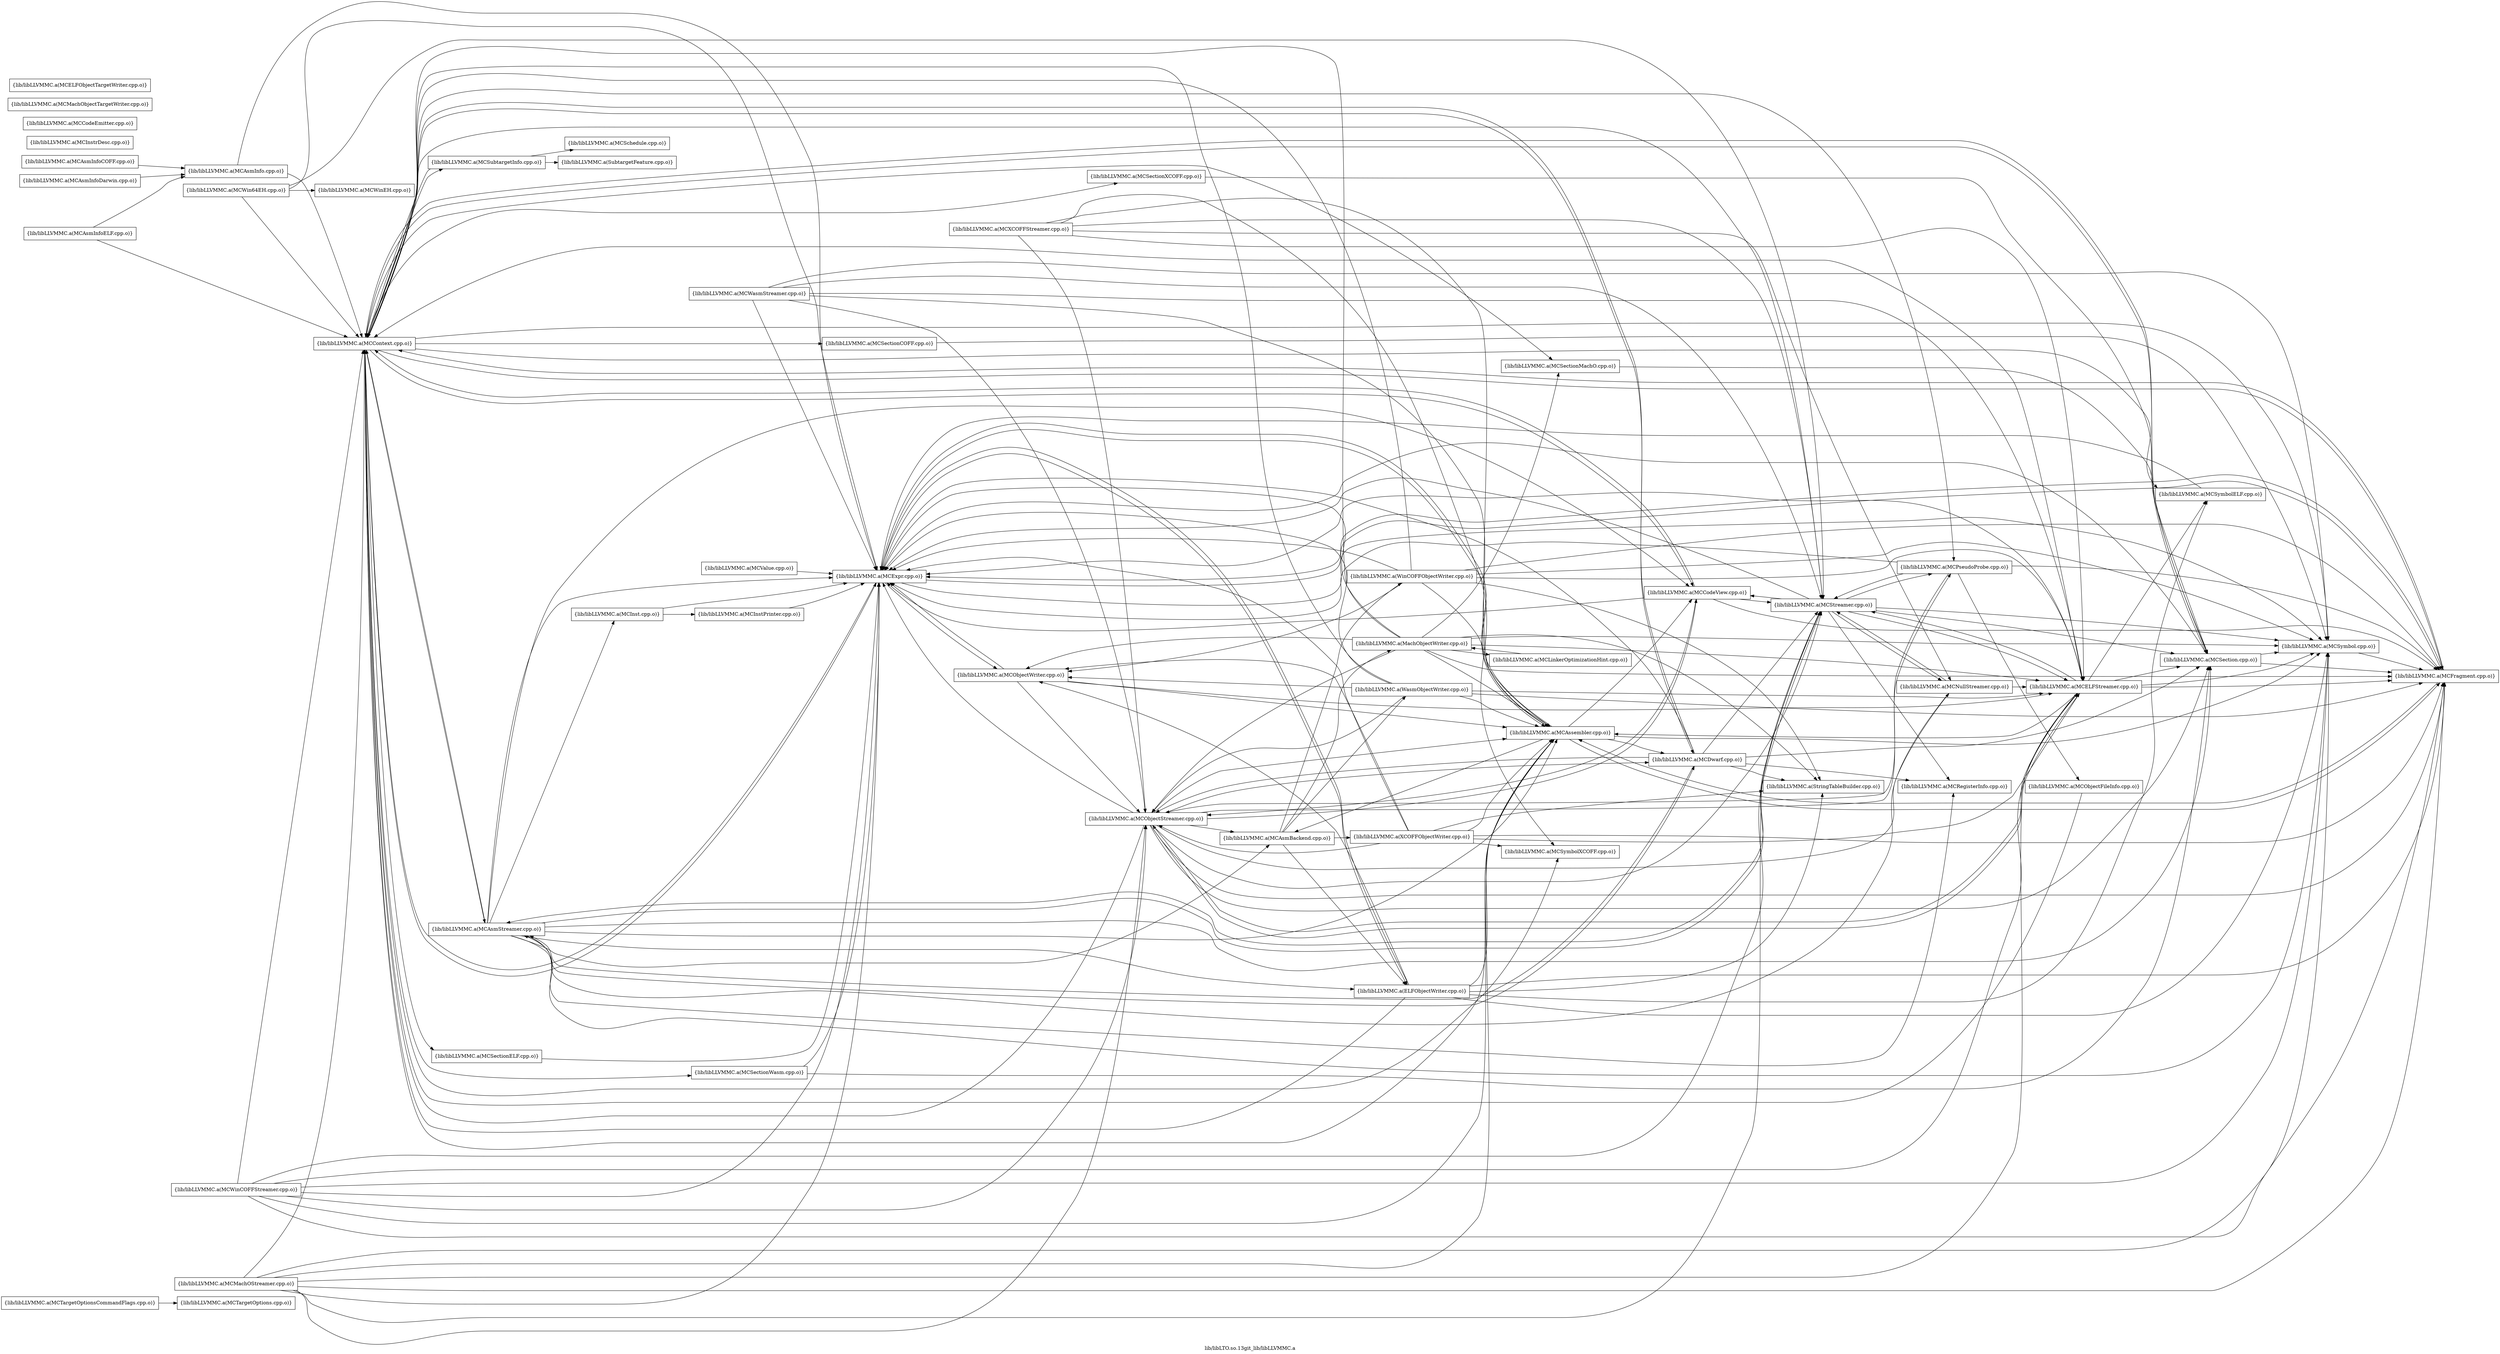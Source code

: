 digraph "lib/libLTO.so.13git_lib/libLLVMMC.a" {
	label="lib/libLTO.so.13git_lib/libLLVMMC.a";
	rankdir=LR;

	Node0x55881013ff88 [shape=record,shape=box,group=0,label="{lib/libLLVMMC.a(MCTargetOptions.cpp.o)}"];
	Node0x55881015cc78 [shape=record,shape=box,group=0,label="{lib/libLLVMMC.a(MCContext.cpp.o)}"];
	Node0x55881015cc78 -> Node0x5588101605a8;
	Node0x55881015cc78 -> Node0x55881015c818;
	Node0x55881015cc78 -> Node0x55881015d858;
	Node0x55881015cc78 -> Node0x55881015a248;
	Node0x55881015cc78 -> Node0x558810142058;
	Node0x55881015cc78 -> Node0x558810147648;
	Node0x55881015cc78 -> Node0x558810159d98;
	Node0x55881015cc78 -> Node0x55881015ba08;
	Node0x55881015cc78 -> Node0x55881015b2d8;
	Node0x55881015cc78 -> Node0x55881015b0f8;
	Node0x55881015cc78 -> Node0x558810152fe8;
	Node0x55881015cc78 -> Node0x558810152a48;
	Node0x55881015cc78 -> Node0x558810153fd8;
	Node0x55881015cc78 -> Node0x5588101538f8;
	Node0x55881015cc78 -> Node0x5588101404d8;
	Node0x55881015cc78 -> Node0x55881013f7b8;
	Node0x55881015a248 [shape=record,shape=box,group=0,label="{lib/libLLVMMC.a(MCExpr.cpp.o)}"];
	Node0x55881015a248 -> Node0x55881014ecb8;
	Node0x55881015a248 -> Node0x558810160828;
	Node0x55881015a248 -> Node0x55881015cc78;
	Node0x55881015a248 -> Node0x558810142058;
	Node0x55881015a248 -> Node0x5588101468d8;
	Node0x55881015a248 -> Node0x5588101538f8;
	Node0x558810153fd8 [shape=record,shape=box,group=0,label="{lib/libLLVMMC.a(MCSubtargetInfo.cpp.o)}"];
	Node0x558810153fd8 -> Node0x55881015cc78;
	Node0x558810153fd8 -> Node0x55881015a108;
	Node0x558810153fd8 -> Node0x5588101488b8;
	Node0x5588101547a8 [shape=record,shape=box,group=0,label="{lib/libLLVMMC.a(MCStreamer.cpp.o)}"];
	Node0x5588101547a8 -> Node0x5588101605a8;
	Node0x5588101547a8 -> Node0x55881015c818;
	Node0x5588101547a8 -> Node0x55881015cc78;
	Node0x5588101547a8 -> Node0x55881015e898;
	Node0x5588101547a8 -> Node0x55881015a248;
	Node0x5588101547a8 -> Node0x5588101455c8;
	Node0x5588101547a8 -> Node0x558810147648;
	Node0x5588101547a8 -> Node0x55881015ad88;
	Node0x5588101547a8 -> Node0x558810159d98;
	Node0x5588101547a8 -> Node0x5588101538f8;
	Node0x5588101538f8 [shape=record,shape=box,group=0,label="{lib/libLLVMMC.a(MCSymbol.cpp.o)}"];
	Node0x5588101538f8 -> Node0x558810142058;
	Node0x5588101443f8 [shape=record,shape=box,group=0,label="{lib/libLLVMMC.a(MCInstrDesc.cpp.o)}"];
	Node0x55881015ad88 [shape=record,shape=box,group=0,label="{lib/libLLVMMC.a(MCRegisterInfo.cpp.o)}"];
	Node0x55881015a108 [shape=record,shape=box,group=0,label="{lib/libLLVMMC.a(MCSchedule.cpp.o)}"];
	Node0x558810143818 [shape=record,shape=box,group=0,label="{lib/libLLVMMC.a(MCInstPrinter.cpp.o)}"];
	Node0x558810143818 -> Node0x55881015a248;
	Node0x55881014e498 [shape=record,shape=box,group=0,label="{lib/libLLVMMC.a(MCAsmInfo.cpp.o)}"];
	Node0x55881014e498 -> Node0x55881015cc78;
	Node0x55881014e498 -> Node0x55881015a248;
	Node0x55881014f1b8 [shape=record,shape=box,group=0,label="{lib/libLLVMMC.a(MCAsmBackend.cpp.o)}"];
	Node0x55881014f1b8 -> Node0x55881014ecb8;
	Node0x55881014f1b8 -> Node0x558810140f28;
	Node0x55881014f1b8 -> Node0x55881014a898;
	Node0x55881014f1b8 -> Node0x55881014a208;
	Node0x55881014f1b8 -> Node0x558810149a88;
	Node0x558810160828 [shape=record,shape=box,group=0,label="{lib/libLLVMMC.a(MCAssembler.cpp.o)}"];
	Node0x558810160828 -> Node0x55881014f1b8;
	Node0x558810160828 -> Node0x55881015c818;
	Node0x558810160828 -> Node0x55881015cc78;
	Node0x558810160828 -> Node0x55881015d858;
	Node0x558810160828 -> Node0x55881015a248;
	Node0x558810160828 -> Node0x558810142058;
	Node0x558810160828 -> Node0x5588101538f8;
	Node0x558810142058 [shape=record,shape=box,group=0,label="{lib/libLLVMMC.a(MCFragment.cpp.o)}"];
	Node0x558810142058 -> Node0x558810160828;
	Node0x558810142058 -> Node0x55881015cc78;
	Node0x558810142058 -> Node0x55881015a248;
	Node0x558810142878 [shape=record,shape=box,group=0,label="{lib/libLLVMMC.a(MCInst.cpp.o)}"];
	Node0x558810142878 -> Node0x55881015a248;
	Node0x558810142878 -> Node0x558810143818;
	Node0x558810145cf8 [shape=record,shape=box,group=0,label="{lib/libLLVMMC.a(MCObjectStreamer.cpp.o)}"];
	Node0x558810145cf8 -> Node0x55881014f1b8;
	Node0x558810145cf8 -> Node0x558810160828;
	Node0x558810145cf8 -> Node0x55881015c818;
	Node0x558810145cf8 -> Node0x55881015cc78;
	Node0x558810145cf8 -> Node0x55881015d858;
	Node0x558810145cf8 -> Node0x55881015e898;
	Node0x558810145cf8 -> Node0x55881015a248;
	Node0x558810145cf8 -> Node0x558810142058;
	Node0x558810145cf8 -> Node0x5588101455c8;
	Node0x558810145cf8 -> Node0x558810147648;
	Node0x558810145cf8 -> Node0x558810159d98;
	Node0x558810145cf8 -> Node0x5588101547a8;
	Node0x55881014de08 [shape=record,shape=box,group=0,label="{lib/libLLVMMC.a(MCAsmInfoCOFF.cpp.o)}"];
	Node0x55881014de08 -> Node0x55881014e498;
	Node0x55881015f798 [shape=record,shape=box,group=0,label="{lib/libLLVMMC.a(MCAsmInfoDarwin.cpp.o)}"];
	Node0x55881015f798 -> Node0x55881014e498;
	Node0x55881015fa68 [shape=record,shape=box,group=0,label="{lib/libLLVMMC.a(MCAsmInfoELF.cpp.o)}"];
	Node0x55881015fa68 -> Node0x55881014e498;
	Node0x55881015fa68 -> Node0x55881015cc78;
	Node0x55881015c5e8 [shape=record,shape=box,group=0,label="{lib/libLLVMMC.a(MCCodeEmitter.cpp.o)}"];
	Node0x558810144948 [shape=record,shape=box,group=0,label="{lib/libLLVMMC.a(MCMachObjectTargetWriter.cpp.o)}"];
	Node0x558810140f28 [shape=record,shape=box,group=0,label="{lib/libLLVMMC.a(MachObjectWriter.cpp.o)}"];
	Node0x558810140f28 -> Node0x558810160828;
	Node0x558810140f28 -> Node0x55881015cc78;
	Node0x558810140f28 -> Node0x55881015e898;
	Node0x558810140f28 -> Node0x55881015a248;
	Node0x558810140f28 -> Node0x558810142058;
	Node0x558810140f28 -> Node0x558810145cf8;
	Node0x558810140f28 -> Node0x5588101468d8;
	Node0x558810140f28 -> Node0x55881015b0f8;
	Node0x558810140f28 -> Node0x5588101538f8;
	Node0x558810140f28 -> Node0x55881014bfb8;
	Node0x558810140f28 -> Node0x558810148e58;
	Node0x55881015dbc8 [shape=record,shape=box,group=0,label="{lib/libLLVMMC.a(MCELFObjectTargetWriter.cpp.o)}"];
	Node0x55881013e688 [shape=record,shape=box,group=0,label="{lib/libLLVMMC.a(MCValue.cpp.o)}"];
	Node0x55881013e688 -> Node0x55881015a248;
	Node0x55881014a208 [shape=record,shape=box,group=0,label="{lib/libLLVMMC.a(WinCOFFObjectWriter.cpp.o)}"];
	Node0x55881014a208 -> Node0x558810160828;
	Node0x55881014a208 -> Node0x55881015cc78;
	Node0x55881014a208 -> Node0x55881015e898;
	Node0x55881014a208 -> Node0x55881015a248;
	Node0x55881014a208 -> Node0x558810142058;
	Node0x55881014a208 -> Node0x5588101468d8;
	Node0x55881014a208 -> Node0x5588101538f8;
	Node0x55881014a208 -> Node0x558810148e58;
	Node0x558810143138 [shape=record,shape=box,group=0,label="{lib/libLLVMMC.a(MCWin64EH.cpp.o)}"];
	Node0x558810143138 -> Node0x55881015cc78;
	Node0x558810143138 -> Node0x55881015a248;
	Node0x558810143138 -> Node0x5588101547a8;
	Node0x558810143138 -> Node0x558810141838;
	Node0x558810142418 [shape=record,shape=box,group=0,label="{lib/libLLVMMC.a(MCWinCOFFStreamer.cpp.o)}"];
	Node0x558810142418 -> Node0x558810160828;
	Node0x558810142418 -> Node0x55881015cc78;
	Node0x558810142418 -> Node0x55881015e898;
	Node0x558810142418 -> Node0x55881015a248;
	Node0x558810142418 -> Node0x558810142058;
	Node0x558810142418 -> Node0x558810145cf8;
	Node0x558810142418 -> Node0x5588101547a8;
	Node0x558810142418 -> Node0x5588101538f8;
	Node0x558810141838 [shape=record,shape=box,group=0,label="{lib/libLLVMMC.a(MCWinEH.cpp.o)}"];
	Node0x55881015c818 [shape=record,shape=box,group=0,label="{lib/libLLVMMC.a(MCCodeView.cpp.o)}"];
	Node0x55881015c818 -> Node0x55881015cc78;
	Node0x55881015c818 -> Node0x55881015a248;
	Node0x55881015c818 -> Node0x558810142058;
	Node0x55881015c818 -> Node0x558810145cf8;
	Node0x55881015c818 -> Node0x5588101547a8;
	Node0x55881013f308 [shape=record,shape=box,group=0,label="{lib/libLLVMMC.a(MCTargetOptionsCommandFlags.cpp.o)}"];
	Node0x55881013f308 -> Node0x55881013ff88;
	Node0x5588101488b8 [shape=record,shape=box,group=0,label="{lib/libLLVMMC.a(SubtargetFeature.cpp.o)}"];
	Node0x5588101605a8 [shape=record,shape=box,group=0,label="{lib/libLLVMMC.a(MCAsmStreamer.cpp.o)}"];
	Node0x5588101605a8 -> Node0x55881014f1b8;
	Node0x5588101605a8 -> Node0x55881014ecb8;
	Node0x5588101605a8 -> Node0x558810160828;
	Node0x5588101605a8 -> Node0x55881015c818;
	Node0x5588101605a8 -> Node0x55881015cc78;
	Node0x5588101605a8 -> Node0x55881015d858;
	Node0x5588101605a8 -> Node0x55881015a248;
	Node0x5588101605a8 -> Node0x558810142878;
	Node0x5588101605a8 -> Node0x55881015ad88;
	Node0x5588101605a8 -> Node0x558810159d98;
	Node0x5588101605a8 -> Node0x5588101547a8;
	Node0x5588101605a8 -> Node0x5588101538f8;
	Node0x55881015e898 [shape=record,shape=box,group=0,label="{lib/libLLVMMC.a(MCELFStreamer.cpp.o)}"];
	Node0x55881015e898 -> Node0x558810160828;
	Node0x55881015e898 -> Node0x55881015cc78;
	Node0x55881015e898 -> Node0x55881015a248;
	Node0x55881015e898 -> Node0x558810142058;
	Node0x55881015e898 -> Node0x558810145cf8;
	Node0x55881015e898 -> Node0x558810159d98;
	Node0x55881015e898 -> Node0x5588101547a8;
	Node0x55881015e898 -> Node0x5588101538f8;
	Node0x55881015e898 -> Node0x5588101404d8;
	Node0x558810143cc8 [shape=record,shape=box,group=0,label="{lib/libLLVMMC.a(MCMachOStreamer.cpp.o)}"];
	Node0x558810143cc8 -> Node0x558810160828;
	Node0x558810143cc8 -> Node0x55881015cc78;
	Node0x558810143cc8 -> Node0x55881015e898;
	Node0x558810143cc8 -> Node0x55881015a248;
	Node0x558810143cc8 -> Node0x558810142058;
	Node0x558810143cc8 -> Node0x558810145cf8;
	Node0x558810143cc8 -> Node0x5588101547a8;
	Node0x558810143cc8 -> Node0x5588101538f8;
	Node0x5588101455c8 [shape=record,shape=box,group=0,label="{lib/libLLVMMC.a(MCNullStreamer.cpp.o)}"];
	Node0x5588101455c8 -> Node0x5588101605a8;
	Node0x5588101455c8 -> Node0x55881015e898;
	Node0x5588101455c8 -> Node0x5588101547a8;
	Node0x558810142a08 [shape=record,shape=box,group=0,label="{lib/libLLVMMC.a(MCWasmStreamer.cpp.o)}"];
	Node0x558810142a08 -> Node0x558810160828;
	Node0x558810142a08 -> Node0x55881015e898;
	Node0x558810142a08 -> Node0x55881015a248;
	Node0x558810142a08 -> Node0x558810145cf8;
	Node0x558810142a08 -> Node0x5588101547a8;
	Node0x558810142a08 -> Node0x5588101538f8;
	Node0x558810141bf8 [shape=record,shape=box,group=0,label="{lib/libLLVMMC.a(MCXCOFFStreamer.cpp.o)}"];
	Node0x558810141bf8 -> Node0x558810160828;
	Node0x558810141bf8 -> Node0x55881015e898;
	Node0x558810141bf8 -> Node0x5588101455c8;
	Node0x558810141bf8 -> Node0x558810145cf8;
	Node0x558810141bf8 -> Node0x5588101547a8;
	Node0x558810141bf8 -> Node0x55881013f7b8;
	Node0x558810145118 [shape=record,shape=box,group=0,label="{lib/libLLVMMC.a(MCObjectFileInfo.cpp.o)}"];
	Node0x558810145118 -> Node0x55881015cc78;
	Node0x55881015b0f8 [shape=record,shape=box,group=0,label="{lib/libLLVMMC.a(MCSectionMachO.cpp.o)}"];
	Node0x55881015b0f8 -> Node0x558810159d98;
	Node0x55881013f7b8 [shape=record,shape=box,group=0,label="{lib/libLLVMMC.a(MCSymbolXCOFF.cpp.o)}"];
	Node0x55881014ecb8 [shape=record,shape=box,group=0,label="{lib/libLLVMMC.a(ELFObjectWriter.cpp.o)}"];
	Node0x55881014ecb8 -> Node0x558810160828;
	Node0x55881014ecb8 -> Node0x55881015cc78;
	Node0x55881014ecb8 -> Node0x55881015a248;
	Node0x55881014ecb8 -> Node0x558810142058;
	Node0x55881014ecb8 -> Node0x5588101468d8;
	Node0x55881014ecb8 -> Node0x5588101538f8;
	Node0x55881014ecb8 -> Node0x5588101404d8;
	Node0x55881014ecb8 -> Node0x558810148e58;
	Node0x55881014a898 [shape=record,shape=box,group=0,label="{lib/libLLVMMC.a(WasmObjectWriter.cpp.o)}"];
	Node0x55881014a898 -> Node0x558810160828;
	Node0x55881014a898 -> Node0x55881015cc78;
	Node0x55881014a898 -> Node0x55881015e898;
	Node0x55881014a898 -> Node0x55881015a248;
	Node0x55881014a898 -> Node0x558810142058;
	Node0x55881014a898 -> Node0x558810145cf8;
	Node0x55881014a898 -> Node0x5588101468d8;
	Node0x558810149a88 [shape=record,shape=box,group=0,label="{lib/libLLVMMC.a(XCOFFObjectWriter.cpp.o)}"];
	Node0x558810149a88 -> Node0x558810160828;
	Node0x558810149a88 -> Node0x55881015e898;
	Node0x558810149a88 -> Node0x55881015a248;
	Node0x558810149a88 -> Node0x558810142058;
	Node0x558810149a88 -> Node0x558810145cf8;
	Node0x558810149a88 -> Node0x5588101468d8;
	Node0x558810149a88 -> Node0x55881013f7b8;
	Node0x558810149a88 -> Node0x558810148e58;
	Node0x5588101468d8 [shape=record,shape=box,group=0,label="{lib/libLLVMMC.a(MCObjectWriter.cpp.o)}"];
	Node0x5588101468d8 -> Node0x558810160828;
	Node0x5588101468d8 -> Node0x55881015e898;
	Node0x5588101468d8 -> Node0x55881015a248;
	Node0x5588101468d8 -> Node0x558810145cf8;
	Node0x5588101404d8 [shape=record,shape=box,group=0,label="{lib/libLLVMMC.a(MCSymbolELF.cpp.o)}"];
	Node0x5588101404d8 -> Node0x55881015a248;
	Node0x558810148e58 [shape=record,shape=box,group=0,label="{lib/libLLVMMC.a(StringTableBuilder.cpp.o)}"];
	Node0x55881015d858 [shape=record,shape=box,group=0,label="{lib/libLLVMMC.a(MCDwarf.cpp.o)}"];
	Node0x55881015d858 -> Node0x5588101605a8;
	Node0x55881015d858 -> Node0x55881015cc78;
	Node0x55881015d858 -> Node0x55881015a248;
	Node0x55881015d858 -> Node0x558810145cf8;
	Node0x55881015d858 -> Node0x55881015ad88;
	Node0x55881015d858 -> Node0x558810159d98;
	Node0x55881015d858 -> Node0x5588101547a8;
	Node0x55881015d858 -> Node0x558810148e58;
	Node0x558810159d98 [shape=record,shape=box,group=0,label="{lib/libLLVMMC.a(MCSection.cpp.o)}"];
	Node0x558810159d98 -> Node0x55881015cc78;
	Node0x558810159d98 -> Node0x55881015a248;
	Node0x558810159d98 -> Node0x558810142058;
	Node0x558810159d98 -> Node0x5588101538f8;
	Node0x558810147648 [shape=record,shape=box,group=0,label="{lib/libLLVMMC.a(MCPseudoProbe.cpp.o)}"];
	Node0x558810147648 -> Node0x55881015a248;
	Node0x558810147648 -> Node0x558810142058;
	Node0x558810147648 -> Node0x558810145118;
	Node0x558810147648 -> Node0x558810145cf8;
	Node0x558810147648 -> Node0x5588101547a8;
	Node0x55881015ba08 [shape=record,shape=box,group=0,label="{lib/libLLVMMC.a(MCSectionCOFF.cpp.o)}"];
	Node0x55881015ba08 -> Node0x5588101538f8;
	Node0x55881015b2d8 [shape=record,shape=box,group=0,label="{lib/libLLVMMC.a(MCSectionELF.cpp.o)}"];
	Node0x55881015b2d8 -> Node0x55881015a248;
	Node0x558810152fe8 [shape=record,shape=box,group=0,label="{lib/libLLVMMC.a(MCSectionWasm.cpp.o)}"];
	Node0x558810152fe8 -> Node0x55881015a248;
	Node0x558810152fe8 -> Node0x558810159d98;
	Node0x558810152a48 [shape=record,shape=box,group=0,label="{lib/libLLVMMC.a(MCSectionXCOFF.cpp.o)}"];
	Node0x558810152a48 -> Node0x558810159d98;
	Node0x55881014bfb8 [shape=record,shape=box,group=0,label="{lib/libLLVMMC.a(MCLinkerOptimizationHint.cpp.o)}"];
	Node0x55881014bfb8 -> Node0x558810140f28;
}
